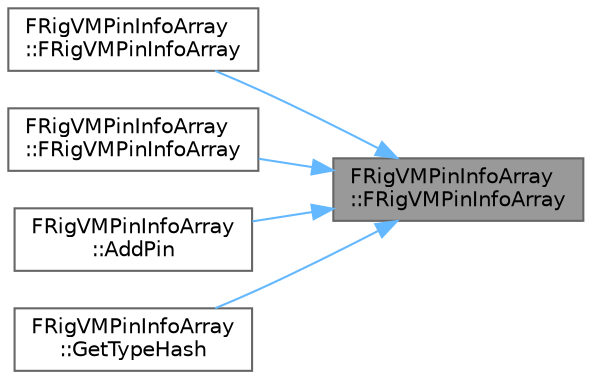 digraph "FRigVMPinInfoArray::FRigVMPinInfoArray"
{
 // INTERACTIVE_SVG=YES
 // LATEX_PDF_SIZE
  bgcolor="transparent";
  edge [fontname=Helvetica,fontsize=10,labelfontname=Helvetica,labelfontsize=10];
  node [fontname=Helvetica,fontsize=10,shape=box,height=0.2,width=0.4];
  rankdir="RL";
  Node1 [id="Node000001",label="FRigVMPinInfoArray\l::FRigVMPinInfoArray",height=0.2,width=0.4,color="gray40", fillcolor="grey60", style="filled", fontcolor="black",tooltip=" "];
  Node1 -> Node2 [id="edge1_Node000001_Node000002",dir="back",color="steelblue1",style="solid",tooltip=" "];
  Node2 [id="Node000002",label="FRigVMPinInfoArray\l::FRigVMPinInfoArray",height=0.2,width=0.4,color="grey40", fillcolor="white", style="filled",URL="$d0/de5/structFRigVMPinInfoArray.html#a09e13b481fd5f7b3f42d1991c29e8893",tooltip=" "];
  Node1 -> Node3 [id="edge2_Node000001_Node000003",dir="back",color="steelblue1",style="solid",tooltip=" "];
  Node3 [id="Node000003",label="FRigVMPinInfoArray\l::FRigVMPinInfoArray",height=0.2,width=0.4,color="grey40", fillcolor="white", style="filled",URL="$d0/de5/structFRigVMPinInfoArray.html#aec78e3f5d447299014160ada04e4cf23",tooltip=" "];
  Node1 -> Node4 [id="edge3_Node000001_Node000004",dir="back",color="steelblue1",style="solid",tooltip=" "];
  Node4 [id="Node000004",label="FRigVMPinInfoArray\l::AddPin",height=0.2,width=0.4,color="grey40", fillcolor="white", style="filled",URL="$d0/de5/structFRigVMPinInfoArray.html#a3b5ddcf8669e4b7a3623971c1da43cb1",tooltip=" "];
  Node1 -> Node5 [id="edge4_Node000001_Node000005",dir="back",color="steelblue1",style="solid",tooltip=" "];
  Node5 [id="Node000005",label="FRigVMPinInfoArray\l::GetTypeHash",height=0.2,width=0.4,color="grey40", fillcolor="white", style="filled",URL="$d0/de5/structFRigVMPinInfoArray.html#afbdae38a2416486d5620e7b3794e0042",tooltip=" "];
}

